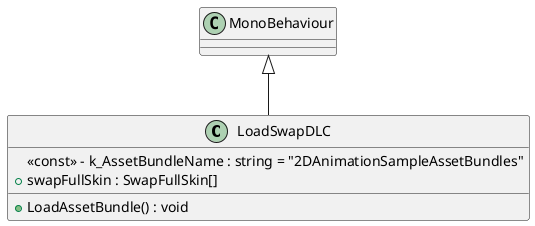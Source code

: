 @startuml
class LoadSwapDLC {
    <<const>> - k_AssetBundleName : string = "2DAnimationSampleAssetBundles"
    + swapFullSkin : SwapFullSkin[]
    + LoadAssetBundle() : void
}
MonoBehaviour <|-- LoadSwapDLC
@enduml
